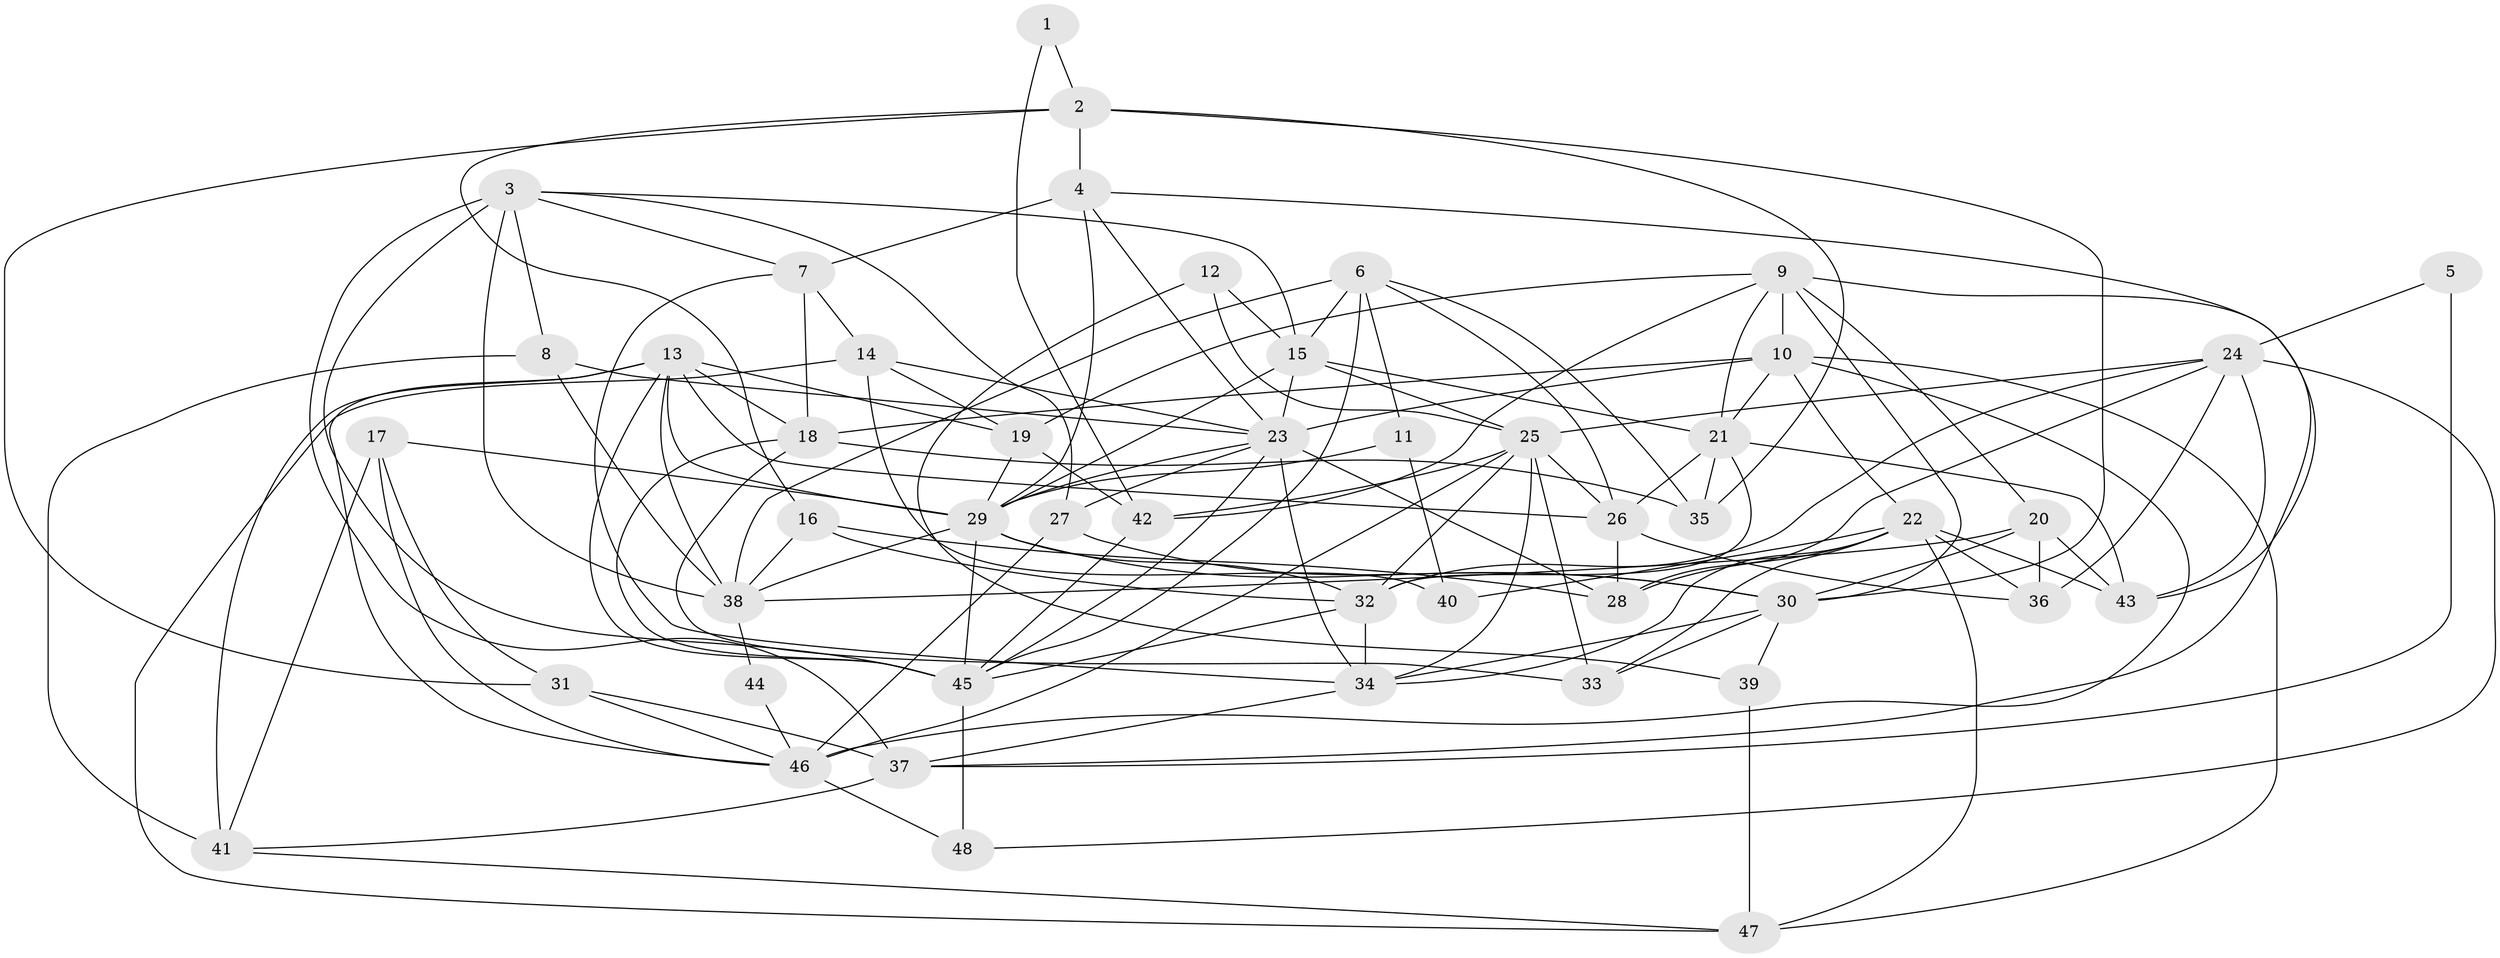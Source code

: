 // original degree distribution, {6: 0.09375, 5: 0.20833333333333334, 3: 0.3125, 4: 0.22916666666666666, 2: 0.11458333333333333, 7: 0.020833333333333332, 8: 0.020833333333333332}
// Generated by graph-tools (version 1.1) at 2025/50/03/09/25 03:50:11]
// undirected, 48 vertices, 134 edges
graph export_dot {
graph [start="1"]
  node [color=gray90,style=filled];
  1;
  2;
  3;
  4;
  5;
  6;
  7;
  8;
  9;
  10;
  11;
  12;
  13;
  14;
  15;
  16;
  17;
  18;
  19;
  20;
  21;
  22;
  23;
  24;
  25;
  26;
  27;
  28;
  29;
  30;
  31;
  32;
  33;
  34;
  35;
  36;
  37;
  38;
  39;
  40;
  41;
  42;
  43;
  44;
  45;
  46;
  47;
  48;
  1 -- 2 [weight=1.0];
  1 -- 42 [weight=1.0];
  2 -- 4 [weight=1.0];
  2 -- 16 [weight=1.0];
  2 -- 30 [weight=1.0];
  2 -- 31 [weight=1.0];
  2 -- 35 [weight=1.0];
  3 -- 7 [weight=1.0];
  3 -- 8 [weight=1.0];
  3 -- 15 [weight=1.0];
  3 -- 27 [weight=1.0];
  3 -- 37 [weight=1.0];
  3 -- 38 [weight=2.0];
  3 -- 45 [weight=1.0];
  4 -- 7 [weight=1.0];
  4 -- 23 [weight=1.0];
  4 -- 29 [weight=1.0];
  4 -- 43 [weight=1.0];
  5 -- 24 [weight=1.0];
  5 -- 37 [weight=1.0];
  6 -- 11 [weight=1.0];
  6 -- 15 [weight=1.0];
  6 -- 26 [weight=1.0];
  6 -- 35 [weight=1.0];
  6 -- 38 [weight=2.0];
  6 -- 45 [weight=1.0];
  7 -- 14 [weight=1.0];
  7 -- 18 [weight=1.0];
  7 -- 34 [weight=1.0];
  8 -- 23 [weight=1.0];
  8 -- 38 [weight=1.0];
  8 -- 41 [weight=1.0];
  9 -- 10 [weight=1.0];
  9 -- 19 [weight=1.0];
  9 -- 20 [weight=1.0];
  9 -- 21 [weight=1.0];
  9 -- 30 [weight=1.0];
  9 -- 37 [weight=1.0];
  9 -- 42 [weight=1.0];
  10 -- 18 [weight=1.0];
  10 -- 21 [weight=1.0];
  10 -- 22 [weight=1.0];
  10 -- 23 [weight=1.0];
  10 -- 46 [weight=1.0];
  10 -- 47 [weight=1.0];
  11 -- 29 [weight=1.0];
  11 -- 40 [weight=1.0];
  12 -- 15 [weight=1.0];
  12 -- 25 [weight=1.0];
  12 -- 39 [weight=1.0];
  13 -- 18 [weight=1.0];
  13 -- 19 [weight=1.0];
  13 -- 26 [weight=1.0];
  13 -- 29 [weight=1.0];
  13 -- 38 [weight=2.0];
  13 -- 41 [weight=1.0];
  13 -- 45 [weight=1.0];
  13 -- 46 [weight=1.0];
  14 -- 19 [weight=1.0];
  14 -- 23 [weight=1.0];
  14 -- 40 [weight=1.0];
  14 -- 47 [weight=1.0];
  15 -- 21 [weight=1.0];
  15 -- 23 [weight=1.0];
  15 -- 25 [weight=1.0];
  15 -- 29 [weight=1.0];
  16 -- 28 [weight=1.0];
  16 -- 32 [weight=1.0];
  16 -- 38 [weight=1.0];
  17 -- 29 [weight=1.0];
  17 -- 31 [weight=1.0];
  17 -- 41 [weight=1.0];
  17 -- 46 [weight=1.0];
  18 -- 33 [weight=1.0];
  18 -- 35 [weight=1.0];
  18 -- 45 [weight=1.0];
  19 -- 29 [weight=1.0];
  19 -- 42 [weight=1.0];
  20 -- 30 [weight=1.0];
  20 -- 36 [weight=1.0];
  20 -- 38 [weight=1.0];
  20 -- 43 [weight=1.0];
  21 -- 26 [weight=1.0];
  21 -- 32 [weight=1.0];
  21 -- 35 [weight=1.0];
  21 -- 43 [weight=1.0];
  22 -- 28 [weight=1.0];
  22 -- 33 [weight=1.0];
  22 -- 34 [weight=1.0];
  22 -- 36 [weight=1.0];
  22 -- 40 [weight=1.0];
  22 -- 43 [weight=1.0];
  22 -- 47 [weight=1.0];
  23 -- 27 [weight=2.0];
  23 -- 28 [weight=1.0];
  23 -- 29 [weight=1.0];
  23 -- 34 [weight=1.0];
  23 -- 45 [weight=1.0];
  24 -- 25 [weight=1.0];
  24 -- 28 [weight=1.0];
  24 -- 32 [weight=1.0];
  24 -- 36 [weight=1.0];
  24 -- 43 [weight=1.0];
  24 -- 48 [weight=1.0];
  25 -- 26 [weight=1.0];
  25 -- 32 [weight=1.0];
  25 -- 33 [weight=1.0];
  25 -- 34 [weight=1.0];
  25 -- 42 [weight=1.0];
  25 -- 46 [weight=1.0];
  26 -- 28 [weight=1.0];
  26 -- 36 [weight=1.0];
  27 -- 30 [weight=1.0];
  27 -- 46 [weight=1.0];
  29 -- 30 [weight=1.0];
  29 -- 32 [weight=1.0];
  29 -- 38 [weight=1.0];
  29 -- 45 [weight=1.0];
  30 -- 33 [weight=1.0];
  30 -- 34 [weight=1.0];
  30 -- 39 [weight=1.0];
  31 -- 37 [weight=1.0];
  31 -- 46 [weight=1.0];
  32 -- 34 [weight=1.0];
  32 -- 45 [weight=1.0];
  34 -- 37 [weight=1.0];
  37 -- 41 [weight=1.0];
  38 -- 44 [weight=1.0];
  39 -- 47 [weight=1.0];
  41 -- 47 [weight=1.0];
  42 -- 45 [weight=1.0];
  44 -- 46 [weight=1.0];
  45 -- 48 [weight=1.0];
  46 -- 48 [weight=1.0];
}
